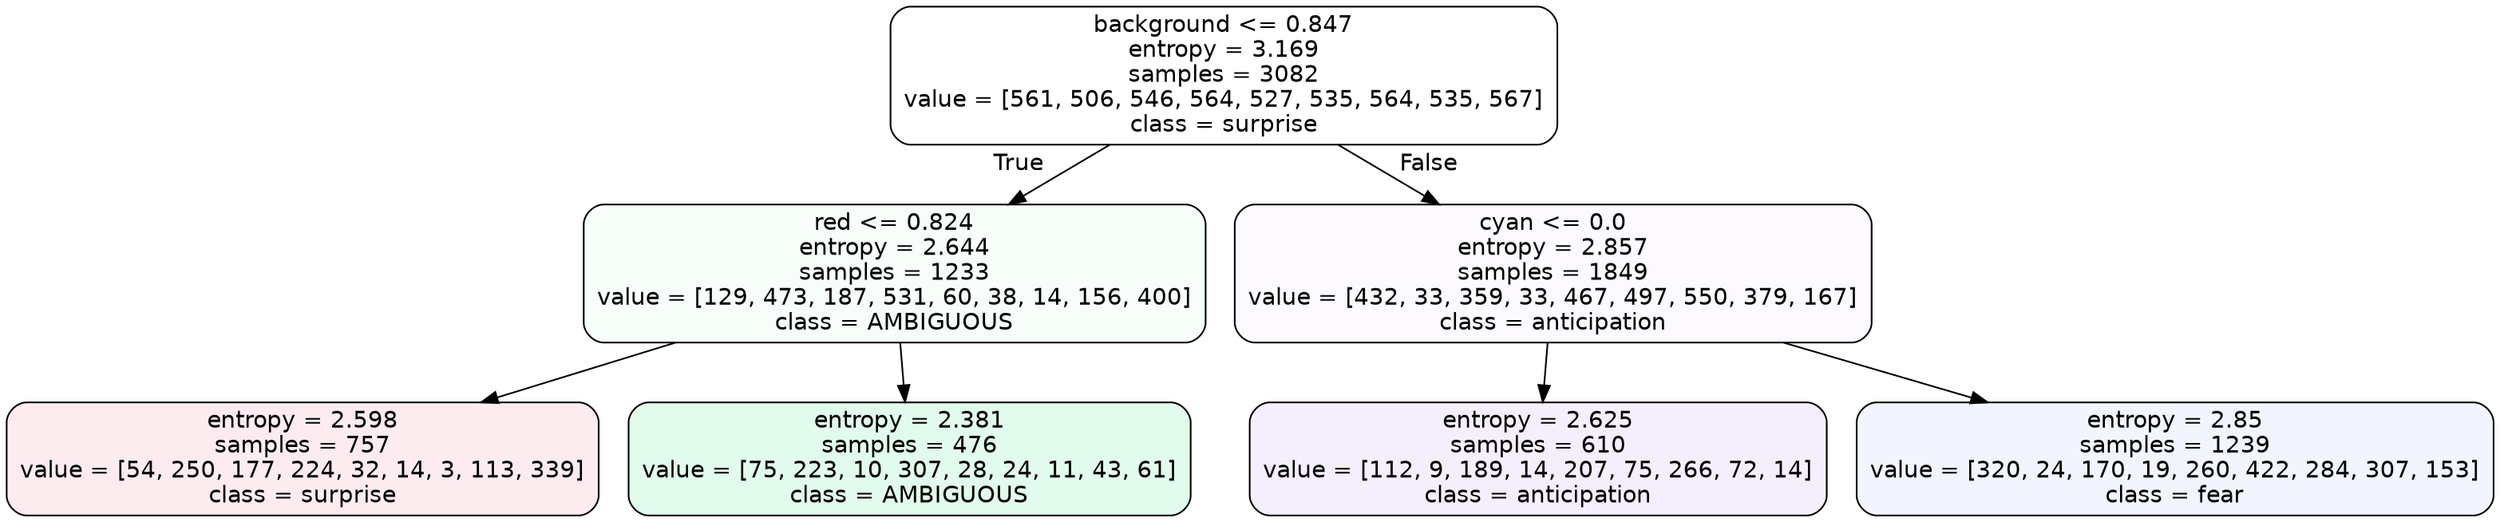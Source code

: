 digraph Tree {
node [shape=box, style="filled, rounded", color="black", fontname=helvetica] ;
edge [fontname=helvetica] ;
0 [label="background <= 0.847\nentropy = 3.169\nsamples = 3082\nvalue = [561, 506, 546, 564, 527, 535, 564, 535, 567]\nclass = surprise", fillcolor="#e5396400"] ;
1 [label="red <= 0.824\nentropy = 2.644\nsamples = 1233\nvalue = [129, 473, 187, 531, 60, 38, 14, 156, 400]\nclass = AMBIGUOUS", fillcolor="#39e5810a"] ;
0 -> 1 [labeldistance=2.5, labelangle=45, headlabel="True"] ;
2 [label="entropy = 2.598\nsamples = 757\nvalue = [54, 250, 177, 224, 32, 14, 3, 113, 339]\nclass = surprise", fillcolor="#e5396418"] ;
1 -> 2 ;
3 [label="entropy = 2.381\nsamples = 476\nvalue = [75, 223, 10, 307, 28, 24, 11, 43, 61]\nclass = AMBIGUOUS", fillcolor="#39e58126"] ;
1 -> 3 ;
4 [label="cyan <= 0.0\nentropy = 2.857\nsamples = 1849\nvalue = [432, 33, 359, 33, 467, 497, 550, 379, 167]\nclass = anticipation", fillcolor="#8139e506"] ;
0 -> 4 [labeldistance=2.5, labelangle=-45, headlabel="False"] ;
5 [label="entropy = 2.625\nsamples = 610\nvalue = [112, 9, 189, 14, 207, 75, 266, 72, 14]\nclass = anticipation", fillcolor="#8139e514"] ;
4 -> 5 ;
6 [label="entropy = 2.85\nsamples = 1239\nvalue = [320, 24, 170, 19, 260, 422, 284, 307, 153]\nclass = fear", fillcolor="#3964e510"] ;
4 -> 6 ;
}